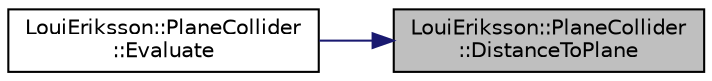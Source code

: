 digraph "LouiEriksson::PlaneCollider::DistanceToPlane"
{
 // LATEX_PDF_SIZE
  edge [fontname="Helvetica",fontsize="10",labelfontname="Helvetica",labelfontsize="10"];
  node [fontname="Helvetica",fontsize="10",shape=record];
  rankdir="RL";
  Node1 [label="LouiEriksson::PlaneCollider\l::DistanceToPlane",height=0.2,width=0.4,color="black", fillcolor="grey75", style="filled", fontcolor="black",tooltip=" "];
  Node1 -> Node2 [dir="back",color="midnightblue",fontsize="10",style="solid",fontname="Helvetica"];
  Node2 [label="LouiEriksson::PlaneCollider\l::Evaluate",height=0.2,width=0.4,color="black", fillcolor="white", style="filled",URL="$class_loui_eriksson_1_1_plane_collider.html#a0188cf20b1cc44ac8f95e8f39bbaef9f",tooltip=" "];
}
